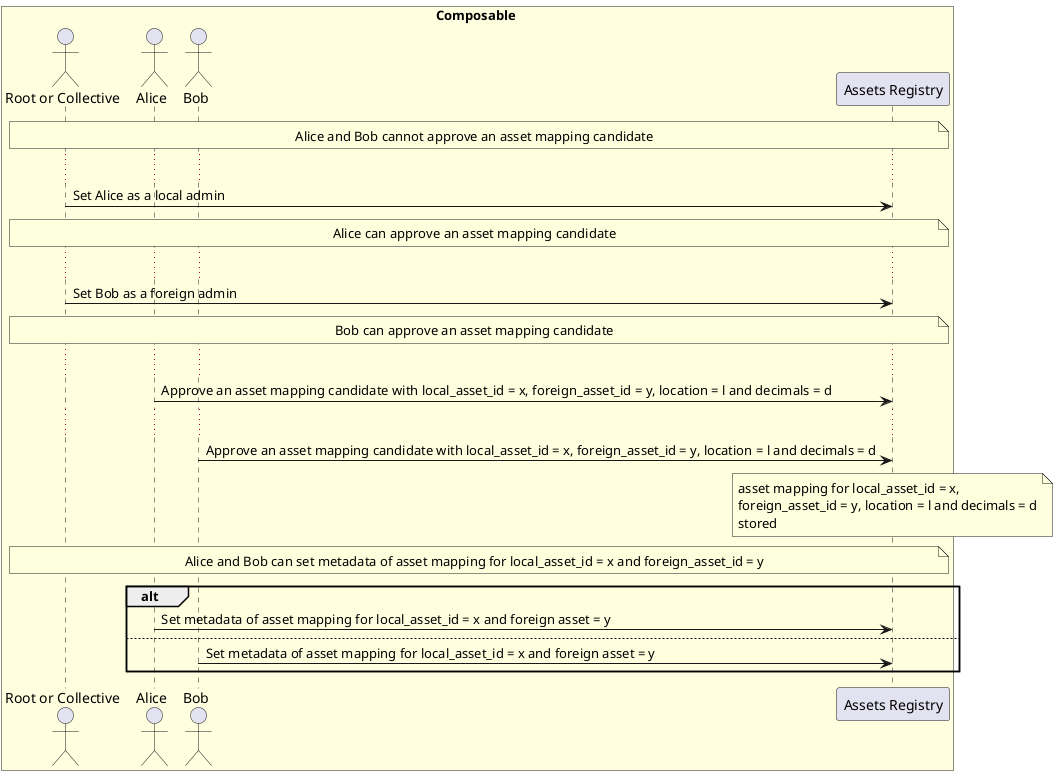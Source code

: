 @startuml

alt simple
  picasso --> karura : request open half channel
  karura --\ picasso : accept open half channel
  karura --\ picasso : accept open half channel
  picasso --\ karura : request open half channel
  picasso -> picasso : register incoming asset `(Parent(Kusama), Parachain(Karura), Key(KUSD))`
  karura -> karura : register incoming asset `(Parent(Kusama), Parachain(Picasso), Key(PICA))`
  

'   General flow for XCM is:

' 1. Opened channels
' 2. Register foreign assets or from genesis
' 3. Obtain assets (mint or swap on DEX)
' 4. Execute XCM transactions

' If any of these steps is missing, parachain XCM messages will not work. 


else real
  picasso --> karura : request open half channel
  karura --\ picasso : accept open half channel
end

' box Composable #LightYellow
'   actor "Root or Collective" as composable_authority
'   actor "Bob" as bob
'   participant "Composable" as composable
'   participant "Composable Democracy" as composable_democracy
'   participant "Assets Registry" as assets_registry_pallet
'   participant "Assets" as assets_pallet
'   participant "OCW Assets Registry" as assets_registry_ocw
' end box

' participant XCM as xcm

' box HydraDx #SkyBlue
'   actor "Charlie" as charlie
'   participant "HydraDX Assets Registry" as assets_registry_hydra_dx
'   participant "HydraDX OB" as dex
'   participant "HydraDX Collective" as hydra_dx_collective
'   actor "Root or Collective" as hydra_dx_authority
' end box


' bob --> charlie: Ask to add Composable account as something which can add proposals into HydraDX

' charlie --> hydra_dx_collective : Add some composable authority to add voting proposals

' ...

' bob --> composable_democracy : Decide to create mapping for `Composable SOL` and `Composable USDT` on HydraDX
' note right
'  - can use shared ids like Acala, so that can have more stable coin liquidity
' end note

' composable_authority -> composable_democracy : Vote for proposal

' composable_democracy -> assets_registry_pallet : Start mapping creation for `Composable SOL` and `Composable USDT`

' assets_registry_pallet -> xcm: Send mapping creation request to HydraDX (or send via RCP OCW)

' xcm --> hydra_dx_collective : Create  mapping vote proposal
' note right
'  - so can manually add mapping if needed
' end note


' ...

' hydra_dx_authority -> assets_registry_hydra_dx : Apply voted assets

' ...

' assets_registry_ocw -> assets_registry_hydra_dx :  Call to check current state of requested mapping

' assets_registry_hydra_dx -> assets_registry_ocw: Created back mapping id

' assets_registry_ocw -> assets_registry_pallet: Store mapping (ParaId, ForeignAssetId, LocalAssetId)

' ...

' composable --> xcm: Transfer to with Composable Para ID and HydraDX Asset Id + `Exchange`(later custom `Call`) message

' xcm --> dex : Sell asset

' ...


' dex --> xcm: Transfer sold amount back with Composable asset id
' note right
'   - assume that our message will be weight free for both network
' end note

' xcm --> assets_pallet : Transfer

' assets_pallet -> assets_registry_pallet :

' assets_registry_pallet -> assets_registry_pallet: Check if AssetId is mapped or local

' @enduml


' @startuml "Assets Mapping"

' box Composable #LightYellow
'   actor "Root or Collective" as composable_authority
'   actor "Alice" as alice
'   actor "Bob" as bob
'   participant "Assets Registry" as assets_registry_pallet
' end box

' note across: Alice and Bob cannot approve an asset mapping candidate

' ...

' composable_authority -> assets_registry_pallet: Set Alice as a local admin
' note across: Alice can approve an asset mapping candidate

' ...

' composable_authority -> assets_registry_pallet: Set Bob as a foreign admin
' note across: Bob can approve an asset mapping candidate

' ...

' alice -> assets_registry_pallet: Approve an asset mapping candidate with local_asset_id = x, foreign_asset_id = y, location = l and decimals = d

' ...

' bob -> assets_registry_pallet: Approve an asset mapping candidate with local_asset_id = x, foreign_asset_id = y, location = l and decimals = d
' note over assets_registry_pallet
' asset mapping for local_asset_id = x,
' foreign_asset_id = y, location = l and decimals = d
' stored
' end note

' note across: Alice and Bob can set metadata of asset mapping for local_asset_id = x and foreign_asset_id = y

' alt
'   alice -> assets_registry_pallet: Set metadata of asset mapping for local_asset_id = x and foreign asset = y
' else
'   bob -> assets_registry_pallet: Set metadata of asset mapping for local_asset_id = x and foreign asset = y
' end

@enduml

